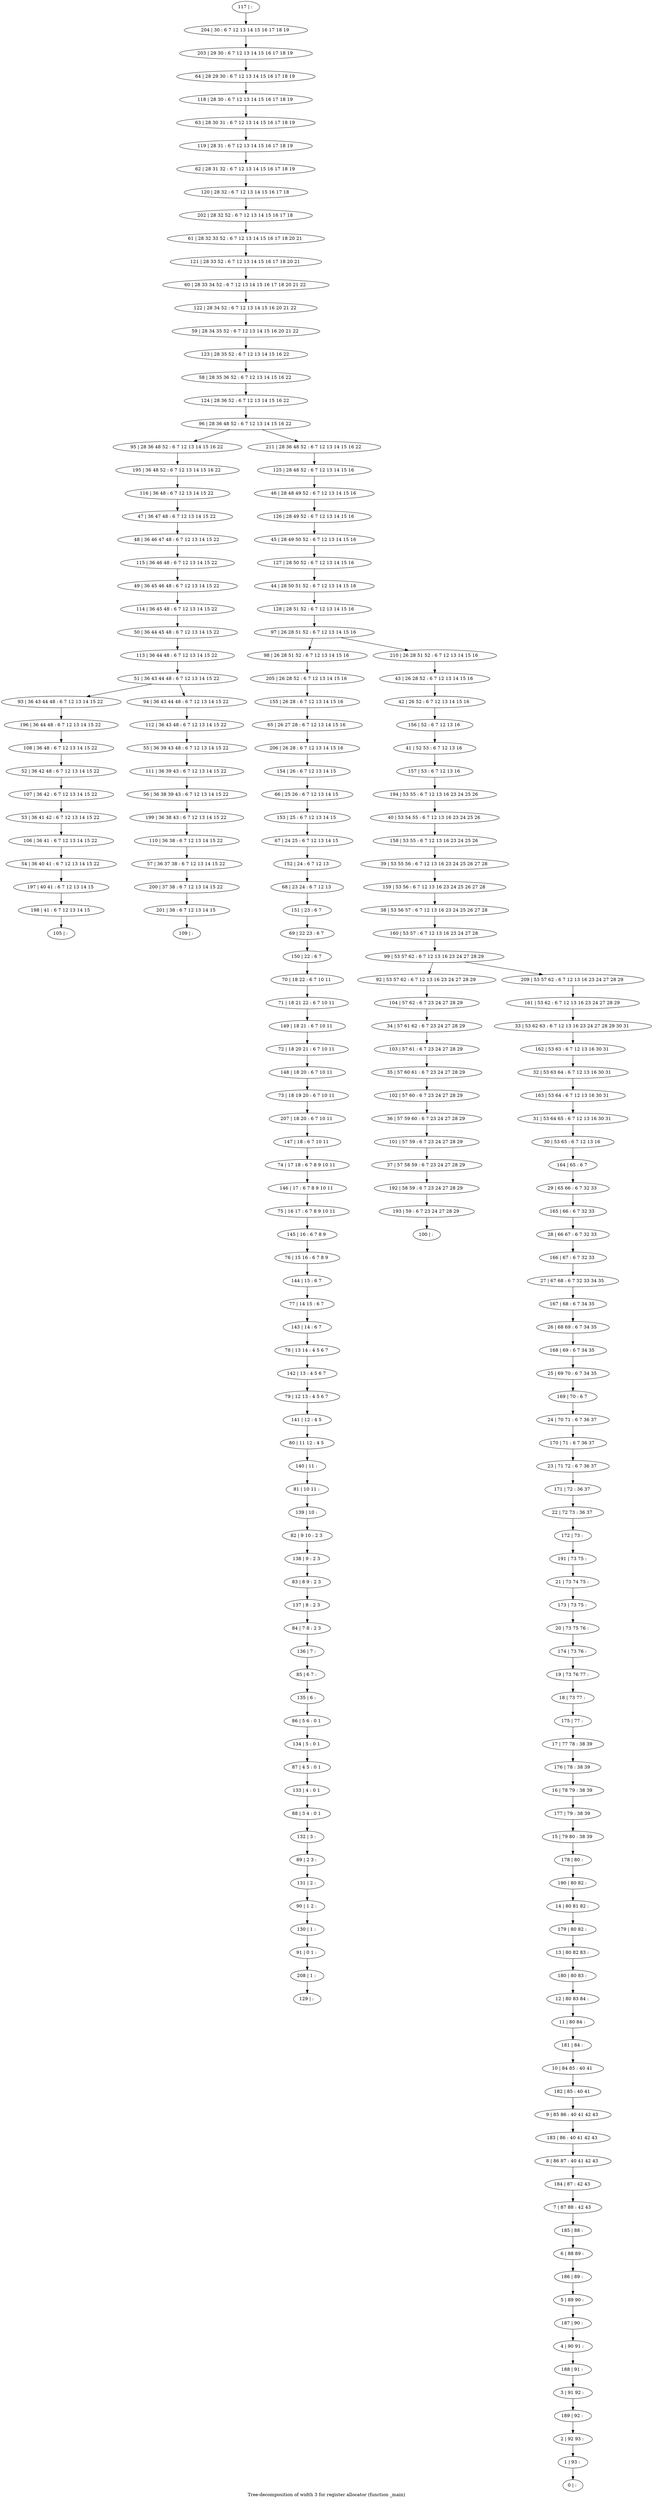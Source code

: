 digraph G {
graph [label="Tree-decomposition of width 3 for register allocator (function _main)"]
0[label="0 | : "];
1[label="1 | 93 : "];
2[label="2 | 92 93 : "];
3[label="3 | 91 92 : "];
4[label="4 | 90 91 : "];
5[label="5 | 89 90 : "];
6[label="6 | 88 89 : "];
7[label="7 | 87 88 : 42 43 "];
8[label="8 | 86 87 : 40 41 42 43 "];
9[label="9 | 85 86 : 40 41 42 43 "];
10[label="10 | 84 85 : 40 41 "];
11[label="11 | 80 84 : "];
12[label="12 | 80 83 84 : "];
13[label="13 | 80 82 83 : "];
14[label="14 | 80 81 82 : "];
15[label="15 | 79 80 : 38 39 "];
16[label="16 | 78 79 : 38 39 "];
17[label="17 | 77 78 : 38 39 "];
18[label="18 | 73 77 : "];
19[label="19 | 73 76 77 : "];
20[label="20 | 73 75 76 : "];
21[label="21 | 73 74 75 : "];
22[label="22 | 72 73 : 36 37 "];
23[label="23 | 71 72 : 6 7 36 37 "];
24[label="24 | 70 71 : 6 7 36 37 "];
25[label="25 | 69 70 : 6 7 34 35 "];
26[label="26 | 68 69 : 6 7 34 35 "];
27[label="27 | 67 68 : 6 7 32 33 34 35 "];
28[label="28 | 66 67 : 6 7 32 33 "];
29[label="29 | 65 66 : 6 7 32 33 "];
30[label="30 | 53 65 : 6 7 12 13 16 "];
31[label="31 | 53 64 65 : 6 7 12 13 16 30 31 "];
32[label="32 | 53 63 64 : 6 7 12 13 16 30 31 "];
33[label="33 | 53 62 63 : 6 7 12 13 16 23 24 27 28 29 30 31 "];
34[label="34 | 57 61 62 : 6 7 23 24 27 28 29 "];
35[label="35 | 57 60 61 : 6 7 23 24 27 28 29 "];
36[label="36 | 57 59 60 : 6 7 23 24 27 28 29 "];
37[label="37 | 57 58 59 : 6 7 23 24 27 28 29 "];
38[label="38 | 53 56 57 : 6 7 12 13 16 23 24 25 26 27 28 "];
39[label="39 | 53 55 56 : 6 7 12 13 16 23 24 25 26 27 28 "];
40[label="40 | 53 54 55 : 6 7 12 13 16 23 24 25 26 "];
41[label="41 | 52 53 : 6 7 12 13 16 "];
42[label="42 | 26 52 : 6 7 12 13 14 15 16 "];
43[label="43 | 26 28 52 : 6 7 12 13 14 15 16 "];
44[label="44 | 28 50 51 52 : 6 7 12 13 14 15 16 "];
45[label="45 | 28 49 50 52 : 6 7 12 13 14 15 16 "];
46[label="46 | 28 48 49 52 : 6 7 12 13 14 15 16 "];
47[label="47 | 36 47 48 : 6 7 12 13 14 15 22 "];
48[label="48 | 36 46 47 48 : 6 7 12 13 14 15 22 "];
49[label="49 | 36 45 46 48 : 6 7 12 13 14 15 22 "];
50[label="50 | 36 44 45 48 : 6 7 12 13 14 15 22 "];
51[label="51 | 36 43 44 48 : 6 7 12 13 14 15 22 "];
52[label="52 | 36 42 48 : 6 7 12 13 14 15 22 "];
53[label="53 | 36 41 42 : 6 7 12 13 14 15 22 "];
54[label="54 | 36 40 41 : 6 7 12 13 14 15 22 "];
55[label="55 | 36 39 43 48 : 6 7 12 13 14 15 22 "];
56[label="56 | 36 38 39 43 : 6 7 12 13 14 15 22 "];
57[label="57 | 36 37 38 : 6 7 12 13 14 15 22 "];
58[label="58 | 28 35 36 52 : 6 7 12 13 14 15 16 22 "];
59[label="59 | 28 34 35 52 : 6 7 12 13 14 15 16 20 21 22 "];
60[label="60 | 28 33 34 52 : 6 7 12 13 14 15 16 17 18 20 21 22 "];
61[label="61 | 28 32 33 52 : 6 7 12 13 14 15 16 17 18 20 21 "];
62[label="62 | 28 31 32 : 6 7 12 13 14 15 16 17 18 19 "];
63[label="63 | 28 30 31 : 6 7 12 13 14 15 16 17 18 19 "];
64[label="64 | 28 29 30 : 6 7 12 13 14 15 16 17 18 19 "];
65[label="65 | 26 27 28 : 6 7 12 13 14 15 16 "];
66[label="66 | 25 26 : 6 7 12 13 14 15 "];
67[label="67 | 24 25 : 6 7 12 13 14 15 "];
68[label="68 | 23 24 : 6 7 12 13 "];
69[label="69 | 22 23 : 6 7 "];
70[label="70 | 18 22 : 6 7 10 11 "];
71[label="71 | 18 21 22 : 6 7 10 11 "];
72[label="72 | 18 20 21 : 6 7 10 11 "];
73[label="73 | 18 19 20 : 6 7 10 11 "];
74[label="74 | 17 18 : 6 7 8 9 10 11 "];
75[label="75 | 16 17 : 6 7 8 9 10 11 "];
76[label="76 | 15 16 : 6 7 8 9 "];
77[label="77 | 14 15 : 6 7 "];
78[label="78 | 13 14 : 4 5 6 7 "];
79[label="79 | 12 13 : 4 5 6 7 "];
80[label="80 | 11 12 : 4 5 "];
81[label="81 | 10 11 : "];
82[label="82 | 9 10 : 2 3 "];
83[label="83 | 8 9 : 2 3 "];
84[label="84 | 7 8 : 2 3 "];
85[label="85 | 6 7 : "];
86[label="86 | 5 6 : 0 1 "];
87[label="87 | 4 5 : 0 1 "];
88[label="88 | 3 4 : 0 1 "];
89[label="89 | 2 3 : "];
90[label="90 | 1 2 : "];
91[label="91 | 0 1 : "];
92[label="92 | 53 57 62 : 6 7 12 13 16 23 24 27 28 29 "];
93[label="93 | 36 43 44 48 : 6 7 12 13 14 15 22 "];
94[label="94 | 36 43 44 48 : 6 7 12 13 14 15 22 "];
95[label="95 | 28 36 48 52 : 6 7 12 13 14 15 16 22 "];
96[label="96 | 28 36 48 52 : 6 7 12 13 14 15 16 22 "];
97[label="97 | 26 28 51 52 : 6 7 12 13 14 15 16 "];
98[label="98 | 26 28 51 52 : 6 7 12 13 14 15 16 "];
99[label="99 | 53 57 62 : 6 7 12 13 16 23 24 27 28 29 "];
100[label="100 | : "];
101[label="101 | 57 59 : 6 7 23 24 27 28 29 "];
102[label="102 | 57 60 : 6 7 23 24 27 28 29 "];
103[label="103 | 57 61 : 6 7 23 24 27 28 29 "];
104[label="104 | 57 62 : 6 7 23 24 27 28 29 "];
105[label="105 | : "];
106[label="106 | 36 41 : 6 7 12 13 14 15 22 "];
107[label="107 | 36 42 : 6 7 12 13 14 15 22 "];
108[label="108 | 36 48 : 6 7 12 13 14 15 22 "];
109[label="109 | : "];
110[label="110 | 36 38 : 6 7 12 13 14 15 22 "];
111[label="111 | 36 39 43 : 6 7 12 13 14 15 22 "];
112[label="112 | 36 43 48 : 6 7 12 13 14 15 22 "];
113[label="113 | 36 44 48 : 6 7 12 13 14 15 22 "];
114[label="114 | 36 45 48 : 6 7 12 13 14 15 22 "];
115[label="115 | 36 46 48 : 6 7 12 13 14 15 22 "];
116[label="116 | 36 48 : 6 7 12 13 14 15 22 "];
117[label="117 | : "];
118[label="118 | 28 30 : 6 7 12 13 14 15 16 17 18 19 "];
119[label="119 | 28 31 : 6 7 12 13 14 15 16 17 18 19 "];
120[label="120 | 28 32 : 6 7 12 13 14 15 16 17 18 "];
121[label="121 | 28 33 52 : 6 7 12 13 14 15 16 17 18 20 21 "];
122[label="122 | 28 34 52 : 6 7 12 13 14 15 16 20 21 22 "];
123[label="123 | 28 35 52 : 6 7 12 13 14 15 16 22 "];
124[label="124 | 28 36 52 : 6 7 12 13 14 15 16 22 "];
125[label="125 | 28 48 52 : 6 7 12 13 14 15 16 "];
126[label="126 | 28 49 52 : 6 7 12 13 14 15 16 "];
127[label="127 | 28 50 52 : 6 7 12 13 14 15 16 "];
128[label="128 | 28 51 52 : 6 7 12 13 14 15 16 "];
129[label="129 | : "];
130[label="130 | 1 : "];
131[label="131 | 2 : "];
132[label="132 | 3 : "];
133[label="133 | 4 : 0 1 "];
134[label="134 | 5 : 0 1 "];
135[label="135 | 6 : "];
136[label="136 | 7 : "];
137[label="137 | 8 : 2 3 "];
138[label="138 | 9 : 2 3 "];
139[label="139 | 10 : "];
140[label="140 | 11 : "];
141[label="141 | 12 : 4 5 "];
142[label="142 | 13 : 4 5 6 7 "];
143[label="143 | 14 : 6 7 "];
144[label="144 | 15 : 6 7 "];
145[label="145 | 16 : 6 7 8 9 "];
146[label="146 | 17 : 6 7 8 9 10 11 "];
147[label="147 | 18 : 6 7 10 11 "];
148[label="148 | 18 20 : 6 7 10 11 "];
149[label="149 | 18 21 : 6 7 10 11 "];
150[label="150 | 22 : 6 7 "];
151[label="151 | 23 : 6 7 "];
152[label="152 | 24 : 6 7 12 13 "];
153[label="153 | 25 : 6 7 12 13 14 15 "];
154[label="154 | 26 : 6 7 12 13 14 15 "];
155[label="155 | 26 28 : 6 7 12 13 14 15 16 "];
156[label="156 | 52 : 6 7 12 13 16 "];
157[label="157 | 53 : 6 7 12 13 16 "];
158[label="158 | 53 55 : 6 7 12 13 16 23 24 25 26 "];
159[label="159 | 53 56 : 6 7 12 13 16 23 24 25 26 27 28 "];
160[label="160 | 53 57 : 6 7 12 13 16 23 24 27 28 "];
161[label="161 | 53 62 : 6 7 12 13 16 23 24 27 28 29 "];
162[label="162 | 53 63 : 6 7 12 13 16 30 31 "];
163[label="163 | 53 64 : 6 7 12 13 16 30 31 "];
164[label="164 | 65 : 6 7 "];
165[label="165 | 66 : 6 7 32 33 "];
166[label="166 | 67 : 6 7 32 33 "];
167[label="167 | 68 : 6 7 34 35 "];
168[label="168 | 69 : 6 7 34 35 "];
169[label="169 | 70 : 6 7 "];
170[label="170 | 71 : 6 7 36 37 "];
171[label="171 | 72 : 36 37 "];
172[label="172 | 73 : "];
173[label="173 | 73 75 : "];
174[label="174 | 73 76 : "];
175[label="175 | 77 : "];
176[label="176 | 78 : 38 39 "];
177[label="177 | 79 : 38 39 "];
178[label="178 | 80 : "];
179[label="179 | 80 82 : "];
180[label="180 | 80 83 : "];
181[label="181 | 84 : "];
182[label="182 | 85 : 40 41 "];
183[label="183 | 86 : 40 41 42 43 "];
184[label="184 | 87 : 42 43 "];
185[label="185 | 88 : "];
186[label="186 | 89 : "];
187[label="187 | 90 : "];
188[label="188 | 91 : "];
189[label="189 | 92 : "];
190[label="190 | 80 82 : "];
191[label="191 | 73 75 : "];
192[label="192 | 58 59 : 6 7 23 24 27 28 29 "];
193[label="193 | 59 : 6 7 23 24 27 28 29 "];
194[label="194 | 53 55 : 6 7 12 13 16 23 24 25 26 "];
195[label="195 | 36 48 52 : 6 7 12 13 14 15 16 22 "];
196[label="196 | 36 44 48 : 6 7 12 13 14 15 22 "];
197[label="197 | 40 41 : 6 7 12 13 14 15 "];
198[label="198 | 41 : 6 7 12 13 14 15 "];
199[label="199 | 36 38 43 : 6 7 12 13 14 15 22 "];
200[label="200 | 37 38 : 6 7 12 13 14 15 22 "];
201[label="201 | 38 : 6 7 12 13 14 15 "];
202[label="202 | 28 32 52 : 6 7 12 13 14 15 16 17 18 "];
203[label="203 | 29 30 : 6 7 12 13 14 15 16 17 18 19 "];
204[label="204 | 30 : 6 7 12 13 14 15 16 17 18 19 "];
205[label="205 | 26 28 52 : 6 7 12 13 14 15 16 "];
206[label="206 | 26 28 : 6 7 12 13 14 15 16 "];
207[label="207 | 18 20 : 6 7 10 11 "];
208[label="208 | 1 : "];
209[label="209 | 53 57 62 : 6 7 12 13 16 23 24 27 28 29 "];
210[label="210 | 26 28 51 52 : 6 7 12 13 14 15 16 "];
211[label="211 | 28 36 48 52 : 6 7 12 13 14 15 16 22 "];
47->48 ;
70->71 ;
51->93 ;
51->94 ;
101->37 ;
36->101 ;
102->36 ;
35->102 ;
103->35 ;
34->103 ;
104->34 ;
92->104 ;
106->54 ;
53->106 ;
107->53 ;
52->107 ;
108->52 ;
110->57 ;
111->56 ;
55->111 ;
112->55 ;
94->112 ;
113->51 ;
50->113 ;
114->50 ;
49->114 ;
115->49 ;
48->115 ;
116->47 ;
130->91 ;
90->130 ;
131->90 ;
89->131 ;
132->89 ;
88->132 ;
133->88 ;
87->133 ;
134->87 ;
86->134 ;
135->86 ;
85->135 ;
136->85 ;
84->136 ;
137->84 ;
83->137 ;
138->83 ;
82->138 ;
139->82 ;
81->139 ;
140->81 ;
80->140 ;
141->80 ;
79->141 ;
142->79 ;
78->142 ;
143->78 ;
77->143 ;
144->77 ;
76->144 ;
145->76 ;
75->145 ;
146->75 ;
74->146 ;
147->74 ;
148->73 ;
72->148 ;
149->72 ;
71->149 ;
150->70 ;
69->150 ;
151->69 ;
68->151 ;
152->68 ;
67->152 ;
153->67 ;
66->153 ;
154->66 ;
155->65 ;
37->192 ;
193->100 ;
192->193 ;
195->116 ;
95->195 ;
196->108 ;
93->196 ;
54->197 ;
198->105 ;
197->198 ;
199->110 ;
56->199 ;
57->200 ;
201->109 ;
200->201 ;
205->155 ;
98->205 ;
206->154 ;
65->206 ;
207->147 ;
73->207 ;
208->129 ;
91->208 ;
117->204 ;
204->203 ;
203->64 ;
64->118 ;
118->63 ;
63->119 ;
119->62 ;
62->120 ;
120->202 ;
202->61 ;
61->121 ;
121->60 ;
60->122 ;
122->59 ;
59->123 ;
123->58 ;
58->124 ;
124->96 ;
125->46 ;
46->126 ;
126->45 ;
45->127 ;
127->44 ;
44->128 ;
128->97 ;
43->42 ;
42->156 ;
156->41 ;
41->157 ;
157->194 ;
194->40 ;
40->158 ;
158->39 ;
39->159 ;
159->38 ;
38->160 ;
160->99 ;
161->33 ;
33->162 ;
162->32 ;
32->163 ;
163->31 ;
31->30 ;
30->164 ;
164->29 ;
29->165 ;
165->28 ;
28->166 ;
166->27 ;
27->167 ;
167->26 ;
26->168 ;
168->25 ;
25->169 ;
169->24 ;
24->170 ;
170->23 ;
23->171 ;
171->22 ;
22->172 ;
172->191 ;
191->21 ;
21->173 ;
173->20 ;
20->174 ;
174->19 ;
19->18 ;
18->175 ;
175->17 ;
17->176 ;
176->16 ;
16->177 ;
177->15 ;
15->178 ;
178->190 ;
190->14 ;
14->179 ;
179->13 ;
13->180 ;
180->12 ;
12->11 ;
11->181 ;
181->10 ;
10->182 ;
182->9 ;
9->183 ;
183->8 ;
8->184 ;
184->7 ;
7->185 ;
185->6 ;
6->186 ;
186->5 ;
5->187 ;
187->4 ;
4->188 ;
188->3 ;
3->189 ;
189->2 ;
2->1 ;
1->0 ;
209->161 ;
210->43 ;
211->125 ;
99->92 ;
99->209 ;
97->98 ;
97->210 ;
96->95 ;
96->211 ;
}
